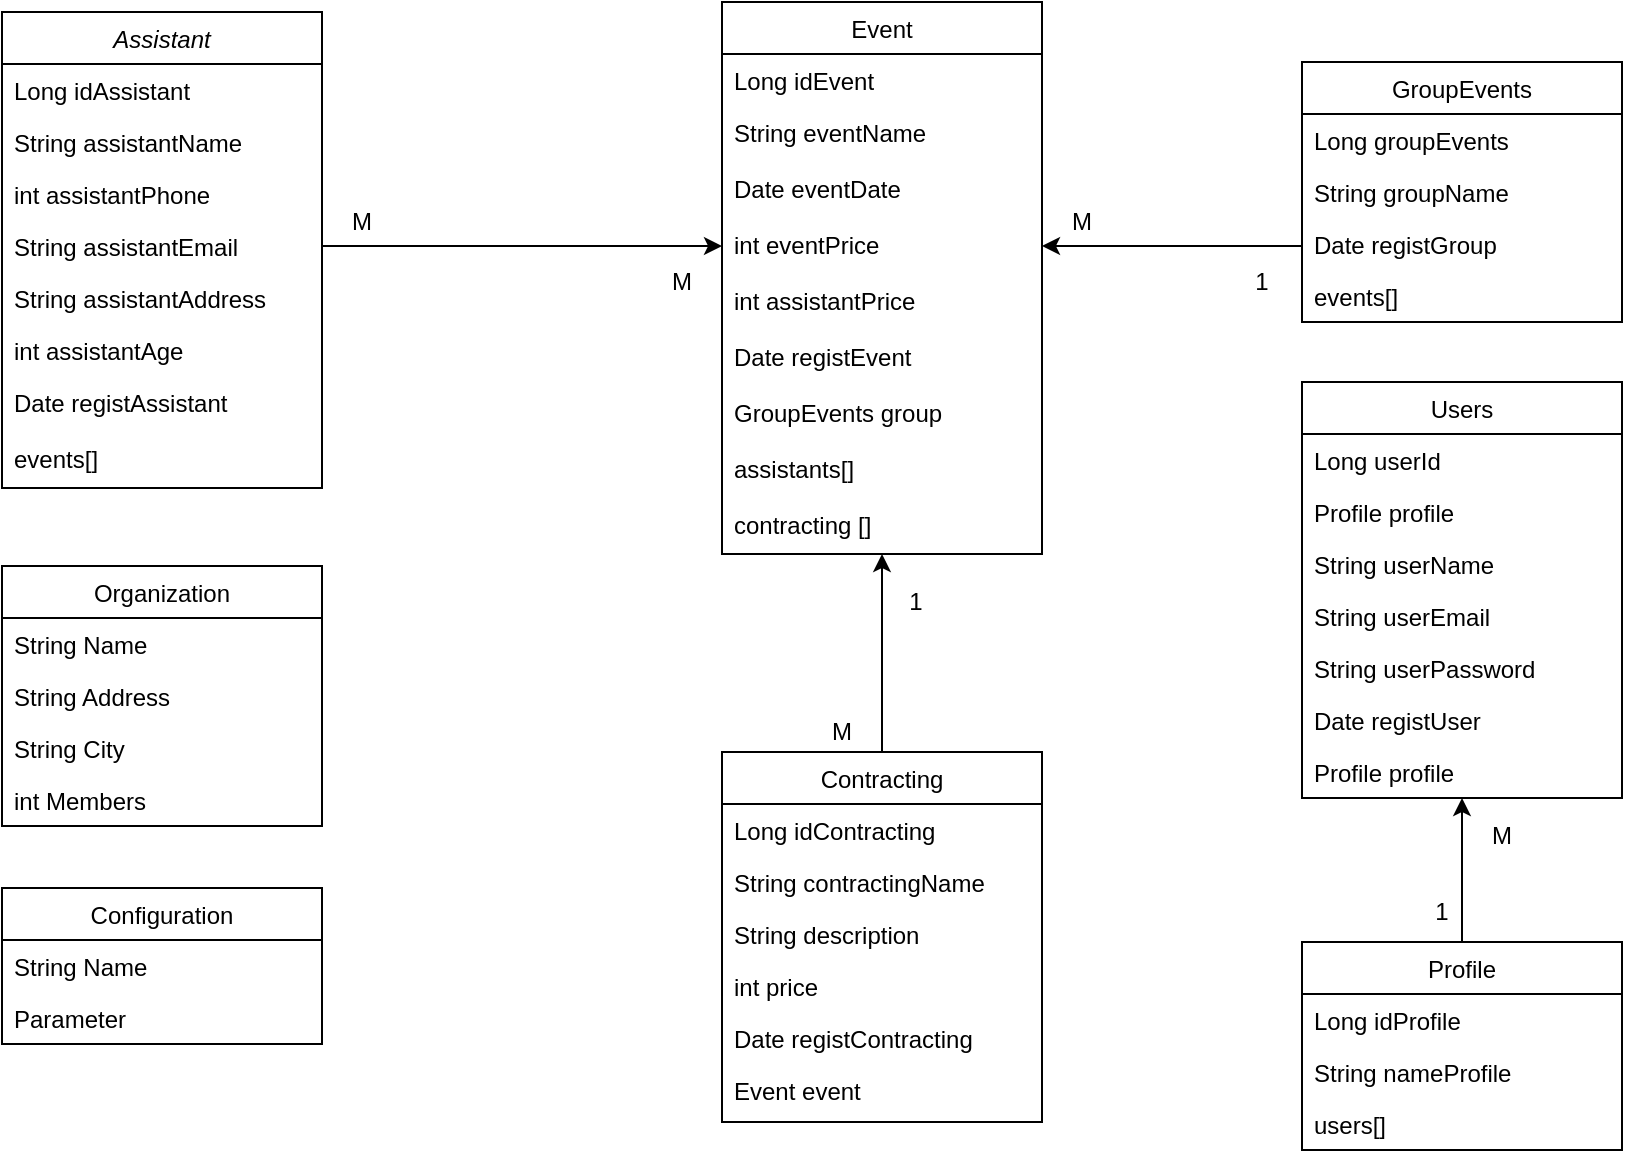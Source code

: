 <mxfile version="22.1.11" type="device">
  <diagram id="C5RBs43oDa-KdzZeNtuy" name="Page-1">
    <mxGraphModel dx="1434" dy="738" grid="1" gridSize="10" guides="1" tooltips="1" connect="1" arrows="1" fold="1" page="1" pageScale="1" pageWidth="827" pageHeight="1169" math="0" shadow="0">
      <root>
        <mxCell id="WIyWlLk6GJQsqaUBKTNV-0" />
        <mxCell id="WIyWlLk6GJQsqaUBKTNV-1" parent="WIyWlLk6GJQsqaUBKTNV-0" />
        <mxCell id="zkfFHV4jXpPFQw0GAbJ--0" value="Assistant" style="swimlane;fontStyle=2;align=center;verticalAlign=top;childLayout=stackLayout;horizontal=1;startSize=26;horizontalStack=0;resizeParent=1;resizeLast=0;collapsible=1;marginBottom=0;rounded=0;shadow=0;strokeWidth=1;" parent="WIyWlLk6GJQsqaUBKTNV-1" vertex="1">
          <mxGeometry y="5" width="160" height="238" as="geometry">
            <mxRectangle x="230" y="140" width="160" height="26" as="alternateBounds" />
          </mxGeometry>
        </mxCell>
        <mxCell id="zkfFHV4jXpPFQw0GAbJ--1" value="Long idAssistant" style="text;align=left;verticalAlign=top;spacingLeft=4;spacingRight=4;overflow=hidden;rotatable=0;points=[[0,0.5],[1,0.5]];portConstraint=eastwest;" parent="zkfFHV4jXpPFQw0GAbJ--0" vertex="1">
          <mxGeometry y="26" width="160" height="26" as="geometry" />
        </mxCell>
        <mxCell id="zkfFHV4jXpPFQw0GAbJ--2" value="String assistantName" style="text;align=left;verticalAlign=top;spacingLeft=4;spacingRight=4;overflow=hidden;rotatable=0;points=[[0,0.5],[1,0.5]];portConstraint=eastwest;rounded=0;shadow=0;html=0;" parent="zkfFHV4jXpPFQw0GAbJ--0" vertex="1">
          <mxGeometry y="52" width="160" height="26" as="geometry" />
        </mxCell>
        <mxCell id="zkfFHV4jXpPFQw0GAbJ--3" value="int assistantPhone" style="text;align=left;verticalAlign=top;spacingLeft=4;spacingRight=4;overflow=hidden;rotatable=0;points=[[0,0.5],[1,0.5]];portConstraint=eastwest;rounded=0;shadow=0;html=0;" parent="zkfFHV4jXpPFQw0GAbJ--0" vertex="1">
          <mxGeometry y="78" width="160" height="26" as="geometry" />
        </mxCell>
        <mxCell id="ot-AMKlpyIlxG-LGzoaa-0" value="String assistantEmail" style="text;align=left;verticalAlign=top;spacingLeft=4;spacingRight=4;overflow=hidden;rotatable=0;points=[[0,0.5],[1,0.5]];portConstraint=eastwest;rounded=0;shadow=0;html=0;" parent="zkfFHV4jXpPFQw0GAbJ--0" vertex="1">
          <mxGeometry y="104" width="160" height="26" as="geometry" />
        </mxCell>
        <mxCell id="ot-AMKlpyIlxG-LGzoaa-13" value="String assistantAddress" style="text;align=left;verticalAlign=top;spacingLeft=4;spacingRight=4;overflow=hidden;rotatable=0;points=[[0,0.5],[1,0.5]];portConstraint=eastwest;rounded=0;shadow=0;html=0;" parent="zkfFHV4jXpPFQw0GAbJ--0" vertex="1">
          <mxGeometry y="130" width="160" height="26" as="geometry" />
        </mxCell>
        <mxCell id="ot-AMKlpyIlxG-LGzoaa-1" value="int assistantAge" style="text;align=left;verticalAlign=top;spacingLeft=4;spacingRight=4;overflow=hidden;rotatable=0;points=[[0,0.5],[1,0.5]];portConstraint=eastwest;rounded=0;shadow=0;html=0;" parent="zkfFHV4jXpPFQw0GAbJ--0" vertex="1">
          <mxGeometry y="156" width="160" height="26" as="geometry" />
        </mxCell>
        <mxCell id="vdUbn_feDO6sFbd8I3SN-22" value="Date registAssistant" style="text;align=left;verticalAlign=top;spacingLeft=4;spacingRight=4;overflow=hidden;rotatable=0;points=[[0,0.5],[1,0.5]];portConstraint=eastwest;rounded=0;shadow=0;html=0;" parent="zkfFHV4jXpPFQw0GAbJ--0" vertex="1">
          <mxGeometry y="182" width="160" height="28" as="geometry" />
        </mxCell>
        <mxCell id="5x7HRe9KWwG9zsGZvzhk-0" value="events[]" style="text;align=left;verticalAlign=top;spacingLeft=4;spacingRight=4;overflow=hidden;rotatable=0;points=[[0,0.5],[1,0.5]];portConstraint=eastwest;rounded=0;shadow=0;html=0;" parent="zkfFHV4jXpPFQw0GAbJ--0" vertex="1">
          <mxGeometry y="210" width="160" height="28" as="geometry" />
        </mxCell>
        <mxCell id="zkfFHV4jXpPFQw0GAbJ--13" value="Organization" style="swimlane;fontStyle=0;align=center;verticalAlign=top;childLayout=stackLayout;horizontal=1;startSize=26;horizontalStack=0;resizeParent=1;resizeLast=0;collapsible=1;marginBottom=0;rounded=0;shadow=0;strokeWidth=1;" parent="WIyWlLk6GJQsqaUBKTNV-1" vertex="1">
          <mxGeometry y="282" width="160" height="130" as="geometry">
            <mxRectangle x="340" y="380" width="170" height="26" as="alternateBounds" />
          </mxGeometry>
        </mxCell>
        <mxCell id="zkfFHV4jXpPFQw0GAbJ--14" value="String Name" style="text;align=left;verticalAlign=top;spacingLeft=4;spacingRight=4;overflow=hidden;rotatable=0;points=[[0,0.5],[1,0.5]];portConstraint=eastwest;" parent="zkfFHV4jXpPFQw0GAbJ--13" vertex="1">
          <mxGeometry y="26" width="160" height="26" as="geometry" />
        </mxCell>
        <mxCell id="ot-AMKlpyIlxG-LGzoaa-4" value="String Address" style="text;align=left;verticalAlign=top;spacingLeft=4;spacingRight=4;overflow=hidden;rotatable=0;points=[[0,0.5],[1,0.5]];portConstraint=eastwest;" parent="zkfFHV4jXpPFQw0GAbJ--13" vertex="1">
          <mxGeometry y="52" width="160" height="26" as="geometry" />
        </mxCell>
        <mxCell id="ot-AMKlpyIlxG-LGzoaa-5" value="String City" style="text;align=left;verticalAlign=top;spacingLeft=4;spacingRight=4;overflow=hidden;rotatable=0;points=[[0,0.5],[1,0.5]];portConstraint=eastwest;" parent="zkfFHV4jXpPFQw0GAbJ--13" vertex="1">
          <mxGeometry y="78" width="160" height="26" as="geometry" />
        </mxCell>
        <mxCell id="ot-AMKlpyIlxG-LGzoaa-6" value="int Members" style="text;align=left;verticalAlign=top;spacingLeft=4;spacingRight=4;overflow=hidden;rotatable=0;points=[[0,0.5],[1,0.5]];portConstraint=eastwest;" parent="zkfFHV4jXpPFQw0GAbJ--13" vertex="1">
          <mxGeometry y="104" width="160" height="26" as="geometry" />
        </mxCell>
        <mxCell id="ot-AMKlpyIlxG-LGzoaa-17" value="GroupEvents" style="swimlane;fontStyle=0;align=center;verticalAlign=top;childLayout=stackLayout;horizontal=1;startSize=26;horizontalStack=0;resizeParent=1;resizeLast=0;collapsible=1;marginBottom=0;rounded=0;shadow=0;strokeWidth=1;" parent="WIyWlLk6GJQsqaUBKTNV-1" vertex="1">
          <mxGeometry x="650" y="30" width="160" height="130" as="geometry">
            <mxRectangle x="130" y="380" width="160" height="26" as="alternateBounds" />
          </mxGeometry>
        </mxCell>
        <mxCell id="ot-AMKlpyIlxG-LGzoaa-18" value="Long groupEvents" style="text;align=left;verticalAlign=top;spacingLeft=4;spacingRight=4;overflow=hidden;rotatable=0;points=[[0,0.5],[1,0.5]];portConstraint=eastwest;" parent="ot-AMKlpyIlxG-LGzoaa-17" vertex="1">
          <mxGeometry y="26" width="160" height="26" as="geometry" />
        </mxCell>
        <mxCell id="9KphchdIPc8SidprDEhI-14" value="String groupName" style="text;align=left;verticalAlign=top;spacingLeft=4;spacingRight=4;overflow=hidden;rotatable=0;points=[[0,0.5],[1,0.5]];portConstraint=eastwest;rounded=0;shadow=0;html=0;" parent="ot-AMKlpyIlxG-LGzoaa-17" vertex="1">
          <mxGeometry y="52" width="160" height="26" as="geometry" />
        </mxCell>
        <mxCell id="vdUbn_feDO6sFbd8I3SN-26" value="Date registGroup" style="text;align=left;verticalAlign=top;spacingLeft=4;spacingRight=4;overflow=hidden;rotatable=0;points=[[0,0.5],[1,0.5]];portConstraint=eastwest;rounded=0;shadow=0;html=0;" parent="ot-AMKlpyIlxG-LGzoaa-17" vertex="1">
          <mxGeometry y="78" width="160" height="26" as="geometry" />
        </mxCell>
        <mxCell id="9KphchdIPc8SidprDEhI-17" value="events[]" style="text;align=left;verticalAlign=top;spacingLeft=4;spacingRight=4;overflow=hidden;rotatable=0;points=[[0,0.5],[1,0.5]];portConstraint=eastwest;rounded=0;shadow=0;html=0;" parent="ot-AMKlpyIlxG-LGzoaa-17" vertex="1">
          <mxGeometry y="104" width="160" height="26" as="geometry" />
        </mxCell>
        <mxCell id="ot-AMKlpyIlxG-LGzoaa-20" value="Event" style="swimlane;fontStyle=0;align=center;verticalAlign=top;childLayout=stackLayout;horizontal=1;startSize=26;horizontalStack=0;resizeParent=1;resizeLast=0;collapsible=1;marginBottom=0;rounded=0;shadow=0;strokeWidth=1;" parent="WIyWlLk6GJQsqaUBKTNV-1" vertex="1">
          <mxGeometry x="360" width="160" height="276" as="geometry">
            <mxRectangle x="480" y="140" width="160" height="26" as="alternateBounds" />
          </mxGeometry>
        </mxCell>
        <mxCell id="ot-AMKlpyIlxG-LGzoaa-21" value="Long idEvent" style="text;align=left;verticalAlign=top;spacingLeft=4;spacingRight=4;overflow=hidden;rotatable=0;points=[[0,0.5],[1,0.5]];portConstraint=eastwest;" parent="ot-AMKlpyIlxG-LGzoaa-20" vertex="1">
          <mxGeometry y="26" width="160" height="26" as="geometry" />
        </mxCell>
        <mxCell id="ot-AMKlpyIlxG-LGzoaa-22" value="String eventName" style="text;align=left;verticalAlign=top;spacingLeft=4;spacingRight=4;overflow=hidden;rotatable=0;points=[[0,0.5],[1,0.5]];portConstraint=eastwest;rounded=0;shadow=0;html=0;" parent="ot-AMKlpyIlxG-LGzoaa-20" vertex="1">
          <mxGeometry y="52" width="160" height="28" as="geometry" />
        </mxCell>
        <mxCell id="ot-AMKlpyIlxG-LGzoaa-25" value="Date eventDate" style="text;align=left;verticalAlign=top;spacingLeft=4;spacingRight=4;overflow=hidden;rotatable=0;points=[[0,0.5],[1,0.5]];portConstraint=eastwest;rounded=0;shadow=0;html=0;" parent="ot-AMKlpyIlxG-LGzoaa-20" vertex="1">
          <mxGeometry y="80" width="160" height="28" as="geometry" />
        </mxCell>
        <mxCell id="ot-AMKlpyIlxG-LGzoaa-26" value="int eventPrice" style="text;align=left;verticalAlign=top;spacingLeft=4;spacingRight=4;overflow=hidden;rotatable=0;points=[[0,0.5],[1,0.5]];portConstraint=eastwest;rounded=0;shadow=0;html=0;" parent="ot-AMKlpyIlxG-LGzoaa-20" vertex="1">
          <mxGeometry y="108" width="160" height="28" as="geometry" />
        </mxCell>
        <mxCell id="ot-AMKlpyIlxG-LGzoaa-27" value="int assistantPrice" style="text;align=left;verticalAlign=top;spacingLeft=4;spacingRight=4;overflow=hidden;rotatable=0;points=[[0,0.5],[1,0.5]];portConstraint=eastwest;rounded=0;shadow=0;html=0;" parent="ot-AMKlpyIlxG-LGzoaa-20" vertex="1">
          <mxGeometry y="136" width="160" height="28" as="geometry" />
        </mxCell>
        <mxCell id="vdUbn_feDO6sFbd8I3SN-23" value="Date registEvent" style="text;align=left;verticalAlign=top;spacingLeft=4;spacingRight=4;overflow=hidden;rotatable=0;points=[[0,0.5],[1,0.5]];portConstraint=eastwest;rounded=0;shadow=0;html=0;" parent="ot-AMKlpyIlxG-LGzoaa-20" vertex="1">
          <mxGeometry y="164" width="160" height="28" as="geometry" />
        </mxCell>
        <mxCell id="5x7HRe9KWwG9zsGZvzhk-8" value="GroupEvents group" style="text;align=left;verticalAlign=top;spacingLeft=4;spacingRight=4;overflow=hidden;rotatable=0;points=[[0,0.5],[1,0.5]];portConstraint=eastwest;rounded=0;shadow=0;html=0;" parent="ot-AMKlpyIlxG-LGzoaa-20" vertex="1">
          <mxGeometry y="192" width="160" height="28" as="geometry" />
        </mxCell>
        <mxCell id="ot-AMKlpyIlxG-LGzoaa-28" value="assistants[]" style="text;align=left;verticalAlign=top;spacingLeft=4;spacingRight=4;overflow=hidden;rotatable=0;points=[[0,0.5],[1,0.5]];portConstraint=eastwest;rounded=0;shadow=0;html=0;" parent="ot-AMKlpyIlxG-LGzoaa-20" vertex="1">
          <mxGeometry y="220" width="160" height="28" as="geometry" />
        </mxCell>
        <mxCell id="wgTkXgDV-JCwk1YYsgwV-9" value="contracting []" style="text;align=left;verticalAlign=top;spacingLeft=4;spacingRight=4;overflow=hidden;rotatable=0;points=[[0,0.5],[1,0.5]];portConstraint=eastwest;rounded=0;shadow=0;html=0;" parent="ot-AMKlpyIlxG-LGzoaa-20" vertex="1">
          <mxGeometry y="248" width="160" height="28" as="geometry" />
        </mxCell>
        <mxCell id="wgTkXgDV-JCwk1YYsgwV-5" style="edgeStyle=orthogonalEdgeStyle;rounded=0;orthogonalLoop=1;jettySize=auto;html=1;exitX=0.5;exitY=0;exitDx=0;exitDy=0;entryX=0.5;entryY=1;entryDx=0;entryDy=0;" parent="WIyWlLk6GJQsqaUBKTNV-1" source="wgTkXgDV-JCwk1YYsgwV-0" target="ot-AMKlpyIlxG-LGzoaa-20" edge="1">
          <mxGeometry relative="1" as="geometry" />
        </mxCell>
        <mxCell id="wgTkXgDV-JCwk1YYsgwV-0" value="Contracting" style="swimlane;fontStyle=0;align=center;verticalAlign=top;childLayout=stackLayout;horizontal=1;startSize=26;horizontalStack=0;resizeParent=1;resizeLast=0;collapsible=1;marginBottom=0;rounded=0;shadow=0;strokeWidth=1;" parent="WIyWlLk6GJQsqaUBKTNV-1" vertex="1">
          <mxGeometry x="360" y="375" width="160" height="185" as="geometry">
            <mxRectangle x="130" y="380" width="160" height="26" as="alternateBounds" />
          </mxGeometry>
        </mxCell>
        <mxCell id="wgTkXgDV-JCwk1YYsgwV-1" value="Long idContracting" style="text;align=left;verticalAlign=top;spacingLeft=4;spacingRight=4;overflow=hidden;rotatable=0;points=[[0,0.5],[1,0.5]];portConstraint=eastwest;" parent="wgTkXgDV-JCwk1YYsgwV-0" vertex="1">
          <mxGeometry y="26" width="160" height="26" as="geometry" />
        </mxCell>
        <mxCell id="wgTkXgDV-JCwk1YYsgwV-3" value="String contractingName" style="text;align=left;verticalAlign=top;spacingLeft=4;spacingRight=4;overflow=hidden;rotatable=0;points=[[0,0.5],[1,0.5]];portConstraint=eastwest;rounded=0;shadow=0;html=0;" parent="wgTkXgDV-JCwk1YYsgwV-0" vertex="1">
          <mxGeometry y="52" width="160" height="26" as="geometry" />
        </mxCell>
        <mxCell id="wgTkXgDV-JCwk1YYsgwV-4" value="String description" style="text;align=left;verticalAlign=top;spacingLeft=4;spacingRight=4;overflow=hidden;rotatable=0;points=[[0,0.5],[1,0.5]];portConstraint=eastwest;rounded=0;shadow=0;html=0;" parent="wgTkXgDV-JCwk1YYsgwV-0" vertex="1">
          <mxGeometry y="78" width="160" height="26" as="geometry" />
        </mxCell>
        <mxCell id="9KphchdIPc8SidprDEhI-16" value="int price" style="text;align=left;verticalAlign=top;spacingLeft=4;spacingRight=4;overflow=hidden;rotatable=0;points=[[0,0.5],[1,0.5]];portConstraint=eastwest;rounded=0;shadow=0;html=0;" parent="wgTkXgDV-JCwk1YYsgwV-0" vertex="1">
          <mxGeometry y="104" width="160" height="26" as="geometry" />
        </mxCell>
        <mxCell id="5x7HRe9KWwG9zsGZvzhk-1" value="Date registContracting" style="text;align=left;verticalAlign=top;spacingLeft=4;spacingRight=4;overflow=hidden;rotatable=0;points=[[0,0.5],[1,0.5]];portConstraint=eastwest;rounded=0;shadow=0;html=0;" parent="wgTkXgDV-JCwk1YYsgwV-0" vertex="1">
          <mxGeometry y="130" width="160" height="26" as="geometry" />
        </mxCell>
        <mxCell id="5x7HRe9KWwG9zsGZvzhk-7" value="Event event" style="text;align=left;verticalAlign=top;spacingLeft=4;spacingRight=4;overflow=hidden;rotatable=0;points=[[0,0.5],[1,0.5]];portConstraint=eastwest;rounded=0;shadow=0;html=0;" parent="wgTkXgDV-JCwk1YYsgwV-0" vertex="1">
          <mxGeometry y="156" width="160" height="26" as="geometry" />
        </mxCell>
        <mxCell id="wgTkXgDV-JCwk1YYsgwV-8" style="edgeStyle=orthogonalEdgeStyle;rounded=0;orthogonalLoop=1;jettySize=auto;html=1;exitX=1;exitY=0.5;exitDx=0;exitDy=0;entryX=0;entryY=0.5;entryDx=0;entryDy=0;" parent="WIyWlLk6GJQsqaUBKTNV-1" source="ot-AMKlpyIlxG-LGzoaa-0" target="ot-AMKlpyIlxG-LGzoaa-26" edge="1">
          <mxGeometry relative="1" as="geometry" />
        </mxCell>
        <mxCell id="9KphchdIPc8SidprDEhI-10" value="M" style="text;html=1;strokeColor=none;fillColor=none;align=center;verticalAlign=middle;whiteSpace=wrap;rounded=0;" parent="WIyWlLk6GJQsqaUBKTNV-1" vertex="1">
          <mxGeometry x="170" y="100" width="20" height="20" as="geometry" />
        </mxCell>
        <mxCell id="9KphchdIPc8SidprDEhI-11" value="M" style="text;html=1;strokeColor=none;fillColor=none;align=center;verticalAlign=middle;whiteSpace=wrap;rounded=0;" parent="WIyWlLk6GJQsqaUBKTNV-1" vertex="1">
          <mxGeometry x="530" y="100" width="20" height="20" as="geometry" />
        </mxCell>
        <mxCell id="9KphchdIPc8SidprDEhI-12" value="1" style="text;html=1;strokeColor=none;fillColor=none;align=center;verticalAlign=middle;whiteSpace=wrap;rounded=0;" parent="WIyWlLk6GJQsqaUBKTNV-1" vertex="1">
          <mxGeometry x="620" y="130" width="20" height="20" as="geometry" />
        </mxCell>
        <mxCell id="n4Dmt7jrOTzerE44xBPE-0" value="1" style="text;html=1;strokeColor=none;fillColor=none;align=center;verticalAlign=middle;whiteSpace=wrap;rounded=0;" parent="WIyWlLk6GJQsqaUBKTNV-1" vertex="1">
          <mxGeometry x="447" y="290" width="20" height="20" as="geometry" />
        </mxCell>
        <mxCell id="n4Dmt7jrOTzerE44xBPE-1" value="M" style="text;html=1;strokeColor=none;fillColor=none;align=center;verticalAlign=middle;whiteSpace=wrap;rounded=0;" parent="WIyWlLk6GJQsqaUBKTNV-1" vertex="1">
          <mxGeometry x="410" y="355" width="20" height="20" as="geometry" />
        </mxCell>
        <mxCell id="xgg16_i2K3tbKwL4ImqH-0" value="M" style="text;html=1;strokeColor=none;fillColor=none;align=center;verticalAlign=middle;whiteSpace=wrap;rounded=0;" parent="WIyWlLk6GJQsqaUBKTNV-1" vertex="1">
          <mxGeometry x="330" y="130" width="20" height="20" as="geometry" />
        </mxCell>
        <mxCell id="vdUbn_feDO6sFbd8I3SN-8" value="Users" style="swimlane;fontStyle=0;align=center;verticalAlign=top;childLayout=stackLayout;horizontal=1;startSize=26;horizontalStack=0;resizeParent=1;resizeLast=0;collapsible=1;marginBottom=0;rounded=0;shadow=0;strokeWidth=1;" parent="WIyWlLk6GJQsqaUBKTNV-1" vertex="1">
          <mxGeometry x="650" y="190" width="160" height="208" as="geometry">
            <mxRectangle x="340" y="380" width="170" height="26" as="alternateBounds" />
          </mxGeometry>
        </mxCell>
        <mxCell id="vdUbn_feDO6sFbd8I3SN-13" value="Long userId" style="text;align=left;verticalAlign=top;spacingLeft=4;spacingRight=4;overflow=hidden;rotatable=0;points=[[0,0.5],[1,0.5]];portConstraint=eastwest;" parent="vdUbn_feDO6sFbd8I3SN-8" vertex="1">
          <mxGeometry y="26" width="160" height="26" as="geometry" />
        </mxCell>
        <mxCell id="vdUbn_feDO6sFbd8I3SN-12" value="Profile profile" style="text;align=left;verticalAlign=top;spacingLeft=4;spacingRight=4;overflow=hidden;rotatable=0;points=[[0,0.5],[1,0.5]];portConstraint=eastwest;" parent="vdUbn_feDO6sFbd8I3SN-8" vertex="1">
          <mxGeometry y="52" width="160" height="26" as="geometry" />
        </mxCell>
        <mxCell id="vdUbn_feDO6sFbd8I3SN-9" value="String userName" style="text;align=left;verticalAlign=top;spacingLeft=4;spacingRight=4;overflow=hidden;rotatable=0;points=[[0,0.5],[1,0.5]];portConstraint=eastwest;" parent="vdUbn_feDO6sFbd8I3SN-8" vertex="1">
          <mxGeometry y="78" width="160" height="26" as="geometry" />
        </mxCell>
        <mxCell id="vdUbn_feDO6sFbd8I3SN-10" value="String userEmail" style="text;align=left;verticalAlign=top;spacingLeft=4;spacingRight=4;overflow=hidden;rotatable=0;points=[[0,0.5],[1,0.5]];portConstraint=eastwest;" parent="vdUbn_feDO6sFbd8I3SN-8" vertex="1">
          <mxGeometry y="104" width="160" height="26" as="geometry" />
        </mxCell>
        <mxCell id="vdUbn_feDO6sFbd8I3SN-11" value="String userPassword" style="text;align=left;verticalAlign=top;spacingLeft=4;spacingRight=4;overflow=hidden;rotatable=0;points=[[0,0.5],[1,0.5]];portConstraint=eastwest;" parent="vdUbn_feDO6sFbd8I3SN-8" vertex="1">
          <mxGeometry y="130" width="160" height="26" as="geometry" />
        </mxCell>
        <mxCell id="5x7HRe9KWwG9zsGZvzhk-2" value="Date registUser" style="text;align=left;verticalAlign=top;spacingLeft=4;spacingRight=4;overflow=hidden;rotatable=0;points=[[0,0.5],[1,0.5]];portConstraint=eastwest;" parent="vdUbn_feDO6sFbd8I3SN-8" vertex="1">
          <mxGeometry y="156" width="160" height="26" as="geometry" />
        </mxCell>
        <mxCell id="5x7HRe9KWwG9zsGZvzhk-10" value="Profile profile" style="text;align=left;verticalAlign=top;spacingLeft=4;spacingRight=4;overflow=hidden;rotatable=0;points=[[0,0.5],[1,0.5]];portConstraint=eastwest;" parent="vdUbn_feDO6sFbd8I3SN-8" vertex="1">
          <mxGeometry y="182" width="160" height="26" as="geometry" />
        </mxCell>
        <mxCell id="vdUbn_feDO6sFbd8I3SN-19" style="edgeStyle=orthogonalEdgeStyle;rounded=0;orthogonalLoop=1;jettySize=auto;html=1;exitX=0.5;exitY=0;exitDx=0;exitDy=0;entryX=0.5;entryY=1;entryDx=0;entryDy=0;" parent="WIyWlLk6GJQsqaUBKTNV-1" source="vdUbn_feDO6sFbd8I3SN-14" target="vdUbn_feDO6sFbd8I3SN-8" edge="1">
          <mxGeometry relative="1" as="geometry" />
        </mxCell>
        <mxCell id="vdUbn_feDO6sFbd8I3SN-14" value="Profile" style="swimlane;fontStyle=0;align=center;verticalAlign=top;childLayout=stackLayout;horizontal=1;startSize=26;horizontalStack=0;resizeParent=1;resizeLast=0;collapsible=1;marginBottom=0;rounded=0;shadow=0;strokeWidth=1;" parent="WIyWlLk6GJQsqaUBKTNV-1" vertex="1">
          <mxGeometry x="650" y="470" width="160" height="104" as="geometry">
            <mxRectangle x="340" y="380" width="170" height="26" as="alternateBounds" />
          </mxGeometry>
        </mxCell>
        <mxCell id="vdUbn_feDO6sFbd8I3SN-18" value="Long idProfile&#xa;" style="text;align=left;verticalAlign=top;spacingLeft=4;spacingRight=4;overflow=hidden;rotatable=0;points=[[0,0.5],[1,0.5]];portConstraint=eastwest;" parent="vdUbn_feDO6sFbd8I3SN-14" vertex="1">
          <mxGeometry y="26" width="160" height="26" as="geometry" />
        </mxCell>
        <mxCell id="vdUbn_feDO6sFbd8I3SN-15" value="String nameProfile" style="text;align=left;verticalAlign=top;spacingLeft=4;spacingRight=4;overflow=hidden;rotatable=0;points=[[0,0.5],[1,0.5]];portConstraint=eastwest;" parent="vdUbn_feDO6sFbd8I3SN-14" vertex="1">
          <mxGeometry y="52" width="160" height="26" as="geometry" />
        </mxCell>
        <mxCell id="5x7HRe9KWwG9zsGZvzhk-9" value="users[]" style="text;align=left;verticalAlign=top;spacingLeft=4;spacingRight=4;overflow=hidden;rotatable=0;points=[[0,0.5],[1,0.5]];portConstraint=eastwest;" parent="vdUbn_feDO6sFbd8I3SN-14" vertex="1">
          <mxGeometry y="78" width="160" height="26" as="geometry" />
        </mxCell>
        <mxCell id="vdUbn_feDO6sFbd8I3SN-20" value="M" style="text;html=1;strokeColor=none;fillColor=none;align=center;verticalAlign=middle;whiteSpace=wrap;rounded=0;" parent="WIyWlLk6GJQsqaUBKTNV-1" vertex="1">
          <mxGeometry x="740" y="407" width="20" height="20" as="geometry" />
        </mxCell>
        <mxCell id="vdUbn_feDO6sFbd8I3SN-21" value="1" style="text;html=1;strokeColor=none;fillColor=none;align=center;verticalAlign=middle;whiteSpace=wrap;rounded=0;" parent="WIyWlLk6GJQsqaUBKTNV-1" vertex="1">
          <mxGeometry x="710" y="445" width="20" height="20" as="geometry" />
        </mxCell>
        <mxCell id="5x7HRe9KWwG9zsGZvzhk-6" style="edgeStyle=orthogonalEdgeStyle;rounded=0;orthogonalLoop=1;jettySize=auto;html=1;exitX=0;exitY=0.5;exitDx=0;exitDy=0;entryX=1;entryY=0.5;entryDx=0;entryDy=0;" parent="WIyWlLk6GJQsqaUBKTNV-1" source="9KphchdIPc8SidprDEhI-17" target="ot-AMKlpyIlxG-LGzoaa-26" edge="1">
          <mxGeometry relative="1" as="geometry">
            <Array as="points">
              <mxPoint x="650" y="122" />
            </Array>
          </mxGeometry>
        </mxCell>
        <mxCell id="giyWZ4VwyRs3c4f72_-c-0" value="Configuration" style="swimlane;fontStyle=0;align=center;verticalAlign=top;childLayout=stackLayout;horizontal=1;startSize=26;horizontalStack=0;resizeParent=1;resizeLast=0;collapsible=1;marginBottom=0;rounded=0;shadow=0;strokeWidth=1;" parent="WIyWlLk6GJQsqaUBKTNV-1" vertex="1">
          <mxGeometry y="443" width="160" height="78" as="geometry">
            <mxRectangle y="443" width="170" height="26" as="alternateBounds" />
          </mxGeometry>
        </mxCell>
        <mxCell id="giyWZ4VwyRs3c4f72_-c-1" value="String Name" style="text;align=left;verticalAlign=top;spacingLeft=4;spacingRight=4;overflow=hidden;rotatable=0;points=[[0,0.5],[1,0.5]];portConstraint=eastwest;" parent="giyWZ4VwyRs3c4f72_-c-0" vertex="1">
          <mxGeometry y="26" width="160" height="26" as="geometry" />
        </mxCell>
        <mxCell id="giyWZ4VwyRs3c4f72_-c-2" value="Parameter" style="text;align=left;verticalAlign=top;spacingLeft=4;spacingRight=4;overflow=hidden;rotatable=0;points=[[0,0.5],[1,0.5]];portConstraint=eastwest;" parent="giyWZ4VwyRs3c4f72_-c-0" vertex="1">
          <mxGeometry y="52" width="160" height="26" as="geometry" />
        </mxCell>
      </root>
    </mxGraphModel>
  </diagram>
</mxfile>

